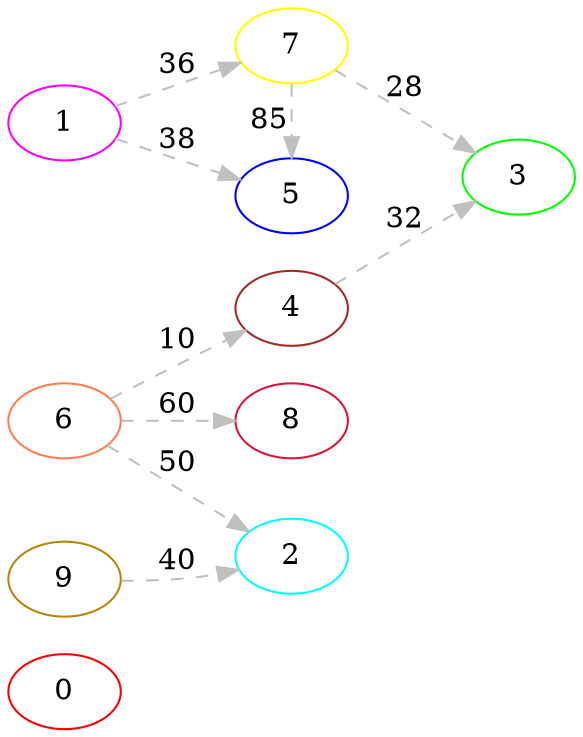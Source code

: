 digraph G {
ranksep = "equally";
rankdir = LR;
{rank = same; 0; };
{rank = same; 1; };
{rank = same; 5; 7; };
{rank = same; 3; };
{rank = same; 2; };
{rank = same; 4; };
{rank = same; };
{rank = same; 6; };
{rank = same; 8; };
{rank = same; 9; };
{rank = same; };
0 [color = "red"];
5 [color = "blue"];
3 [color = "green"];
7 [color = "yellow"];
1 [color = "magenta"];
2 [color = "aqua"];
4 [color = "brown"];
8 [color = "crimson"];
6 [color = "coral"];
9 [color = "darkgoldenrod"];
0
1->5[label="38" color = "grey" style = "dashed"];
1->7[label="36" color = "grey" style = "dashed"];
5
7->5[label="85" color = "grey" style = "dashed"];
7->3[label="28" color = "grey" style = "dashed"];
3
2
4->3[label="32" color = "grey" style = "dashed"];
6->8[label="60" color = "grey" style = "dashed"];
6->4[label="10" color = "grey" style = "dashed"];
6->2[label="50" color = "grey" style = "dashed"];
8
9->2[label="40" color = "grey" style = "dashed"];
}

